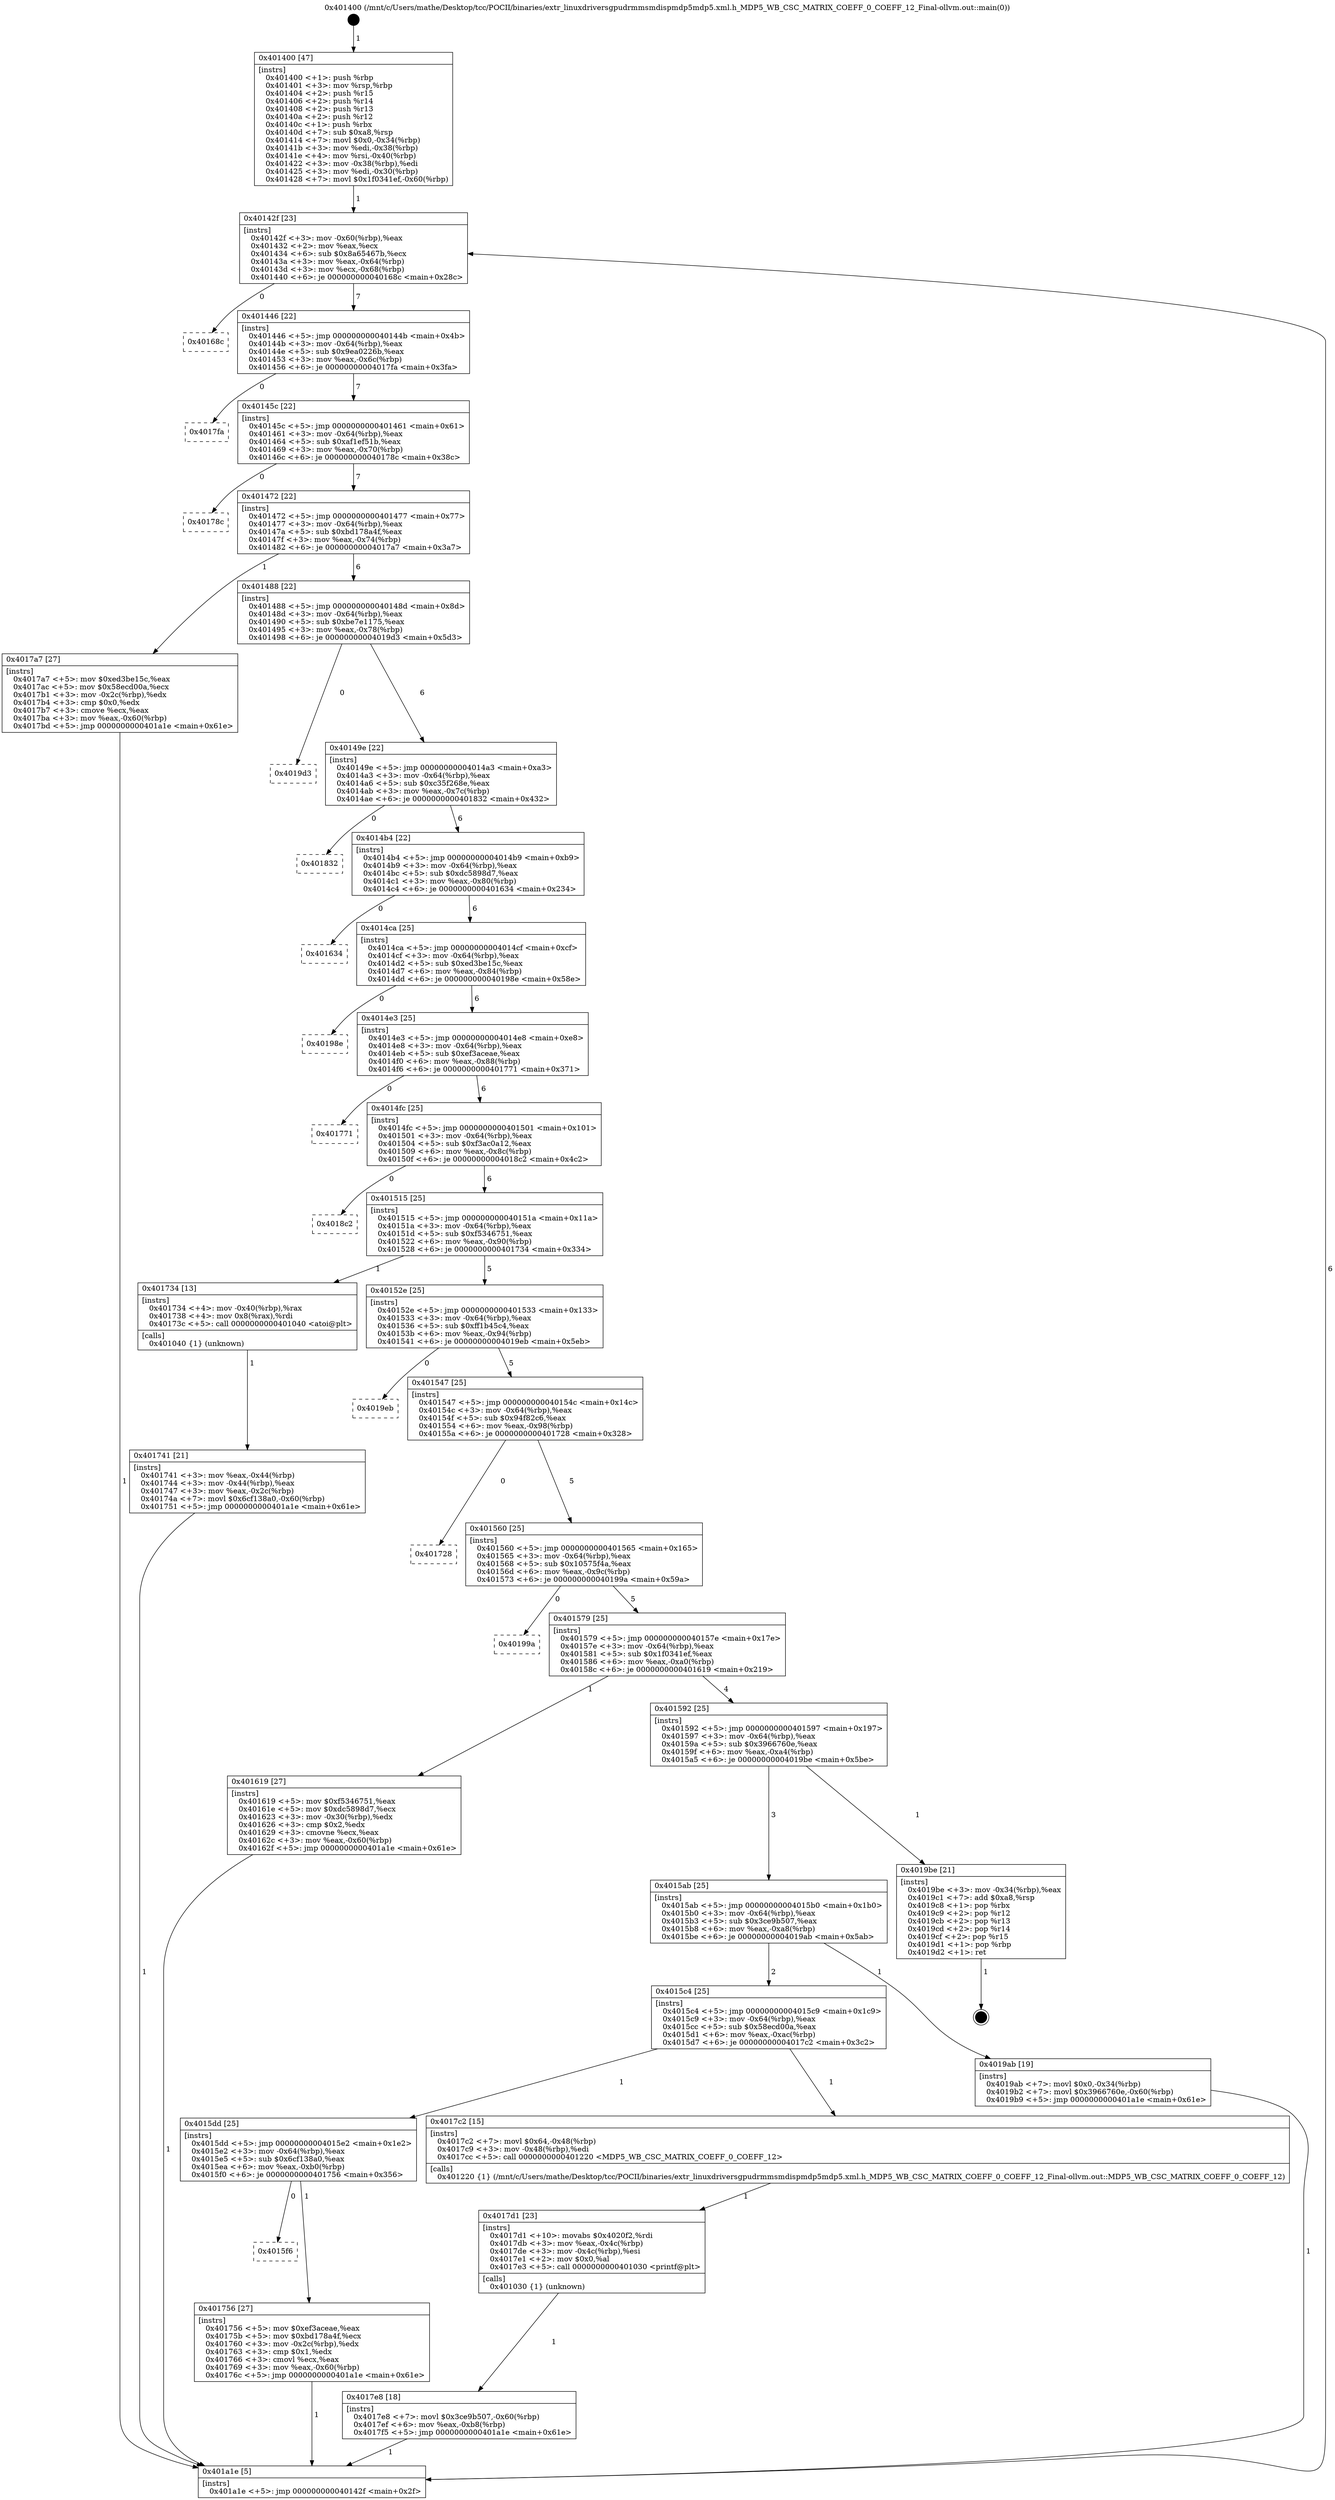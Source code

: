 digraph "0x401400" {
  label = "0x401400 (/mnt/c/Users/mathe/Desktop/tcc/POCII/binaries/extr_linuxdriversgpudrmmsmdispmdp5mdp5.xml.h_MDP5_WB_CSC_MATRIX_COEFF_0_COEFF_12_Final-ollvm.out::main(0))"
  labelloc = "t"
  node[shape=record]

  Entry [label="",width=0.3,height=0.3,shape=circle,fillcolor=black,style=filled]
  "0x40142f" [label="{
     0x40142f [23]\l
     | [instrs]\l
     &nbsp;&nbsp;0x40142f \<+3\>: mov -0x60(%rbp),%eax\l
     &nbsp;&nbsp;0x401432 \<+2\>: mov %eax,%ecx\l
     &nbsp;&nbsp;0x401434 \<+6\>: sub $0x8a65467b,%ecx\l
     &nbsp;&nbsp;0x40143a \<+3\>: mov %eax,-0x64(%rbp)\l
     &nbsp;&nbsp;0x40143d \<+3\>: mov %ecx,-0x68(%rbp)\l
     &nbsp;&nbsp;0x401440 \<+6\>: je 000000000040168c \<main+0x28c\>\l
  }"]
  "0x40168c" [label="{
     0x40168c\l
  }", style=dashed]
  "0x401446" [label="{
     0x401446 [22]\l
     | [instrs]\l
     &nbsp;&nbsp;0x401446 \<+5\>: jmp 000000000040144b \<main+0x4b\>\l
     &nbsp;&nbsp;0x40144b \<+3\>: mov -0x64(%rbp),%eax\l
     &nbsp;&nbsp;0x40144e \<+5\>: sub $0x9ea0226b,%eax\l
     &nbsp;&nbsp;0x401453 \<+3\>: mov %eax,-0x6c(%rbp)\l
     &nbsp;&nbsp;0x401456 \<+6\>: je 00000000004017fa \<main+0x3fa\>\l
  }"]
  Exit [label="",width=0.3,height=0.3,shape=circle,fillcolor=black,style=filled,peripheries=2]
  "0x4017fa" [label="{
     0x4017fa\l
  }", style=dashed]
  "0x40145c" [label="{
     0x40145c [22]\l
     | [instrs]\l
     &nbsp;&nbsp;0x40145c \<+5\>: jmp 0000000000401461 \<main+0x61\>\l
     &nbsp;&nbsp;0x401461 \<+3\>: mov -0x64(%rbp),%eax\l
     &nbsp;&nbsp;0x401464 \<+5\>: sub $0xaf1ef51b,%eax\l
     &nbsp;&nbsp;0x401469 \<+3\>: mov %eax,-0x70(%rbp)\l
     &nbsp;&nbsp;0x40146c \<+6\>: je 000000000040178c \<main+0x38c\>\l
  }"]
  "0x4017e8" [label="{
     0x4017e8 [18]\l
     | [instrs]\l
     &nbsp;&nbsp;0x4017e8 \<+7\>: movl $0x3ce9b507,-0x60(%rbp)\l
     &nbsp;&nbsp;0x4017ef \<+6\>: mov %eax,-0xb8(%rbp)\l
     &nbsp;&nbsp;0x4017f5 \<+5\>: jmp 0000000000401a1e \<main+0x61e\>\l
  }"]
  "0x40178c" [label="{
     0x40178c\l
  }", style=dashed]
  "0x401472" [label="{
     0x401472 [22]\l
     | [instrs]\l
     &nbsp;&nbsp;0x401472 \<+5\>: jmp 0000000000401477 \<main+0x77\>\l
     &nbsp;&nbsp;0x401477 \<+3\>: mov -0x64(%rbp),%eax\l
     &nbsp;&nbsp;0x40147a \<+5\>: sub $0xbd178a4f,%eax\l
     &nbsp;&nbsp;0x40147f \<+3\>: mov %eax,-0x74(%rbp)\l
     &nbsp;&nbsp;0x401482 \<+6\>: je 00000000004017a7 \<main+0x3a7\>\l
  }"]
  "0x4017d1" [label="{
     0x4017d1 [23]\l
     | [instrs]\l
     &nbsp;&nbsp;0x4017d1 \<+10\>: movabs $0x4020f2,%rdi\l
     &nbsp;&nbsp;0x4017db \<+3\>: mov %eax,-0x4c(%rbp)\l
     &nbsp;&nbsp;0x4017de \<+3\>: mov -0x4c(%rbp),%esi\l
     &nbsp;&nbsp;0x4017e1 \<+2\>: mov $0x0,%al\l
     &nbsp;&nbsp;0x4017e3 \<+5\>: call 0000000000401030 \<printf@plt\>\l
     | [calls]\l
     &nbsp;&nbsp;0x401030 \{1\} (unknown)\l
  }"]
  "0x4017a7" [label="{
     0x4017a7 [27]\l
     | [instrs]\l
     &nbsp;&nbsp;0x4017a7 \<+5\>: mov $0xed3be15c,%eax\l
     &nbsp;&nbsp;0x4017ac \<+5\>: mov $0x58ecd00a,%ecx\l
     &nbsp;&nbsp;0x4017b1 \<+3\>: mov -0x2c(%rbp),%edx\l
     &nbsp;&nbsp;0x4017b4 \<+3\>: cmp $0x0,%edx\l
     &nbsp;&nbsp;0x4017b7 \<+3\>: cmove %ecx,%eax\l
     &nbsp;&nbsp;0x4017ba \<+3\>: mov %eax,-0x60(%rbp)\l
     &nbsp;&nbsp;0x4017bd \<+5\>: jmp 0000000000401a1e \<main+0x61e\>\l
  }"]
  "0x401488" [label="{
     0x401488 [22]\l
     | [instrs]\l
     &nbsp;&nbsp;0x401488 \<+5\>: jmp 000000000040148d \<main+0x8d\>\l
     &nbsp;&nbsp;0x40148d \<+3\>: mov -0x64(%rbp),%eax\l
     &nbsp;&nbsp;0x401490 \<+5\>: sub $0xbe7e1175,%eax\l
     &nbsp;&nbsp;0x401495 \<+3\>: mov %eax,-0x78(%rbp)\l
     &nbsp;&nbsp;0x401498 \<+6\>: je 00000000004019d3 \<main+0x5d3\>\l
  }"]
  "0x4015f6" [label="{
     0x4015f6\l
  }", style=dashed]
  "0x4019d3" [label="{
     0x4019d3\l
  }", style=dashed]
  "0x40149e" [label="{
     0x40149e [22]\l
     | [instrs]\l
     &nbsp;&nbsp;0x40149e \<+5\>: jmp 00000000004014a3 \<main+0xa3\>\l
     &nbsp;&nbsp;0x4014a3 \<+3\>: mov -0x64(%rbp),%eax\l
     &nbsp;&nbsp;0x4014a6 \<+5\>: sub $0xc35f268e,%eax\l
     &nbsp;&nbsp;0x4014ab \<+3\>: mov %eax,-0x7c(%rbp)\l
     &nbsp;&nbsp;0x4014ae \<+6\>: je 0000000000401832 \<main+0x432\>\l
  }"]
  "0x401756" [label="{
     0x401756 [27]\l
     | [instrs]\l
     &nbsp;&nbsp;0x401756 \<+5\>: mov $0xef3aceae,%eax\l
     &nbsp;&nbsp;0x40175b \<+5\>: mov $0xbd178a4f,%ecx\l
     &nbsp;&nbsp;0x401760 \<+3\>: mov -0x2c(%rbp),%edx\l
     &nbsp;&nbsp;0x401763 \<+3\>: cmp $0x1,%edx\l
     &nbsp;&nbsp;0x401766 \<+3\>: cmovl %ecx,%eax\l
     &nbsp;&nbsp;0x401769 \<+3\>: mov %eax,-0x60(%rbp)\l
     &nbsp;&nbsp;0x40176c \<+5\>: jmp 0000000000401a1e \<main+0x61e\>\l
  }"]
  "0x401832" [label="{
     0x401832\l
  }", style=dashed]
  "0x4014b4" [label="{
     0x4014b4 [22]\l
     | [instrs]\l
     &nbsp;&nbsp;0x4014b4 \<+5\>: jmp 00000000004014b9 \<main+0xb9\>\l
     &nbsp;&nbsp;0x4014b9 \<+3\>: mov -0x64(%rbp),%eax\l
     &nbsp;&nbsp;0x4014bc \<+5\>: sub $0xdc5898d7,%eax\l
     &nbsp;&nbsp;0x4014c1 \<+3\>: mov %eax,-0x80(%rbp)\l
     &nbsp;&nbsp;0x4014c4 \<+6\>: je 0000000000401634 \<main+0x234\>\l
  }"]
  "0x4015dd" [label="{
     0x4015dd [25]\l
     | [instrs]\l
     &nbsp;&nbsp;0x4015dd \<+5\>: jmp 00000000004015e2 \<main+0x1e2\>\l
     &nbsp;&nbsp;0x4015e2 \<+3\>: mov -0x64(%rbp),%eax\l
     &nbsp;&nbsp;0x4015e5 \<+5\>: sub $0x6cf138a0,%eax\l
     &nbsp;&nbsp;0x4015ea \<+6\>: mov %eax,-0xb0(%rbp)\l
     &nbsp;&nbsp;0x4015f0 \<+6\>: je 0000000000401756 \<main+0x356\>\l
  }"]
  "0x401634" [label="{
     0x401634\l
  }", style=dashed]
  "0x4014ca" [label="{
     0x4014ca [25]\l
     | [instrs]\l
     &nbsp;&nbsp;0x4014ca \<+5\>: jmp 00000000004014cf \<main+0xcf\>\l
     &nbsp;&nbsp;0x4014cf \<+3\>: mov -0x64(%rbp),%eax\l
     &nbsp;&nbsp;0x4014d2 \<+5\>: sub $0xed3be15c,%eax\l
     &nbsp;&nbsp;0x4014d7 \<+6\>: mov %eax,-0x84(%rbp)\l
     &nbsp;&nbsp;0x4014dd \<+6\>: je 000000000040198e \<main+0x58e\>\l
  }"]
  "0x4017c2" [label="{
     0x4017c2 [15]\l
     | [instrs]\l
     &nbsp;&nbsp;0x4017c2 \<+7\>: movl $0x64,-0x48(%rbp)\l
     &nbsp;&nbsp;0x4017c9 \<+3\>: mov -0x48(%rbp),%edi\l
     &nbsp;&nbsp;0x4017cc \<+5\>: call 0000000000401220 \<MDP5_WB_CSC_MATRIX_COEFF_0_COEFF_12\>\l
     | [calls]\l
     &nbsp;&nbsp;0x401220 \{1\} (/mnt/c/Users/mathe/Desktop/tcc/POCII/binaries/extr_linuxdriversgpudrmmsmdispmdp5mdp5.xml.h_MDP5_WB_CSC_MATRIX_COEFF_0_COEFF_12_Final-ollvm.out::MDP5_WB_CSC_MATRIX_COEFF_0_COEFF_12)\l
  }"]
  "0x40198e" [label="{
     0x40198e\l
  }", style=dashed]
  "0x4014e3" [label="{
     0x4014e3 [25]\l
     | [instrs]\l
     &nbsp;&nbsp;0x4014e3 \<+5\>: jmp 00000000004014e8 \<main+0xe8\>\l
     &nbsp;&nbsp;0x4014e8 \<+3\>: mov -0x64(%rbp),%eax\l
     &nbsp;&nbsp;0x4014eb \<+5\>: sub $0xef3aceae,%eax\l
     &nbsp;&nbsp;0x4014f0 \<+6\>: mov %eax,-0x88(%rbp)\l
     &nbsp;&nbsp;0x4014f6 \<+6\>: je 0000000000401771 \<main+0x371\>\l
  }"]
  "0x4015c4" [label="{
     0x4015c4 [25]\l
     | [instrs]\l
     &nbsp;&nbsp;0x4015c4 \<+5\>: jmp 00000000004015c9 \<main+0x1c9\>\l
     &nbsp;&nbsp;0x4015c9 \<+3\>: mov -0x64(%rbp),%eax\l
     &nbsp;&nbsp;0x4015cc \<+5\>: sub $0x58ecd00a,%eax\l
     &nbsp;&nbsp;0x4015d1 \<+6\>: mov %eax,-0xac(%rbp)\l
     &nbsp;&nbsp;0x4015d7 \<+6\>: je 00000000004017c2 \<main+0x3c2\>\l
  }"]
  "0x401771" [label="{
     0x401771\l
  }", style=dashed]
  "0x4014fc" [label="{
     0x4014fc [25]\l
     | [instrs]\l
     &nbsp;&nbsp;0x4014fc \<+5\>: jmp 0000000000401501 \<main+0x101\>\l
     &nbsp;&nbsp;0x401501 \<+3\>: mov -0x64(%rbp),%eax\l
     &nbsp;&nbsp;0x401504 \<+5\>: sub $0xf3ac0a12,%eax\l
     &nbsp;&nbsp;0x401509 \<+6\>: mov %eax,-0x8c(%rbp)\l
     &nbsp;&nbsp;0x40150f \<+6\>: je 00000000004018c2 \<main+0x4c2\>\l
  }"]
  "0x4019ab" [label="{
     0x4019ab [19]\l
     | [instrs]\l
     &nbsp;&nbsp;0x4019ab \<+7\>: movl $0x0,-0x34(%rbp)\l
     &nbsp;&nbsp;0x4019b2 \<+7\>: movl $0x3966760e,-0x60(%rbp)\l
     &nbsp;&nbsp;0x4019b9 \<+5\>: jmp 0000000000401a1e \<main+0x61e\>\l
  }"]
  "0x4018c2" [label="{
     0x4018c2\l
  }", style=dashed]
  "0x401515" [label="{
     0x401515 [25]\l
     | [instrs]\l
     &nbsp;&nbsp;0x401515 \<+5\>: jmp 000000000040151a \<main+0x11a\>\l
     &nbsp;&nbsp;0x40151a \<+3\>: mov -0x64(%rbp),%eax\l
     &nbsp;&nbsp;0x40151d \<+5\>: sub $0xf5346751,%eax\l
     &nbsp;&nbsp;0x401522 \<+6\>: mov %eax,-0x90(%rbp)\l
     &nbsp;&nbsp;0x401528 \<+6\>: je 0000000000401734 \<main+0x334\>\l
  }"]
  "0x4015ab" [label="{
     0x4015ab [25]\l
     | [instrs]\l
     &nbsp;&nbsp;0x4015ab \<+5\>: jmp 00000000004015b0 \<main+0x1b0\>\l
     &nbsp;&nbsp;0x4015b0 \<+3\>: mov -0x64(%rbp),%eax\l
     &nbsp;&nbsp;0x4015b3 \<+5\>: sub $0x3ce9b507,%eax\l
     &nbsp;&nbsp;0x4015b8 \<+6\>: mov %eax,-0xa8(%rbp)\l
     &nbsp;&nbsp;0x4015be \<+6\>: je 00000000004019ab \<main+0x5ab\>\l
  }"]
  "0x401734" [label="{
     0x401734 [13]\l
     | [instrs]\l
     &nbsp;&nbsp;0x401734 \<+4\>: mov -0x40(%rbp),%rax\l
     &nbsp;&nbsp;0x401738 \<+4\>: mov 0x8(%rax),%rdi\l
     &nbsp;&nbsp;0x40173c \<+5\>: call 0000000000401040 \<atoi@plt\>\l
     | [calls]\l
     &nbsp;&nbsp;0x401040 \{1\} (unknown)\l
  }"]
  "0x40152e" [label="{
     0x40152e [25]\l
     | [instrs]\l
     &nbsp;&nbsp;0x40152e \<+5\>: jmp 0000000000401533 \<main+0x133\>\l
     &nbsp;&nbsp;0x401533 \<+3\>: mov -0x64(%rbp),%eax\l
     &nbsp;&nbsp;0x401536 \<+5\>: sub $0xff1b45c4,%eax\l
     &nbsp;&nbsp;0x40153b \<+6\>: mov %eax,-0x94(%rbp)\l
     &nbsp;&nbsp;0x401541 \<+6\>: je 00000000004019eb \<main+0x5eb\>\l
  }"]
  "0x4019be" [label="{
     0x4019be [21]\l
     | [instrs]\l
     &nbsp;&nbsp;0x4019be \<+3\>: mov -0x34(%rbp),%eax\l
     &nbsp;&nbsp;0x4019c1 \<+7\>: add $0xa8,%rsp\l
     &nbsp;&nbsp;0x4019c8 \<+1\>: pop %rbx\l
     &nbsp;&nbsp;0x4019c9 \<+2\>: pop %r12\l
     &nbsp;&nbsp;0x4019cb \<+2\>: pop %r13\l
     &nbsp;&nbsp;0x4019cd \<+2\>: pop %r14\l
     &nbsp;&nbsp;0x4019cf \<+2\>: pop %r15\l
     &nbsp;&nbsp;0x4019d1 \<+1\>: pop %rbp\l
     &nbsp;&nbsp;0x4019d2 \<+1\>: ret\l
  }"]
  "0x4019eb" [label="{
     0x4019eb\l
  }", style=dashed]
  "0x401547" [label="{
     0x401547 [25]\l
     | [instrs]\l
     &nbsp;&nbsp;0x401547 \<+5\>: jmp 000000000040154c \<main+0x14c\>\l
     &nbsp;&nbsp;0x40154c \<+3\>: mov -0x64(%rbp),%eax\l
     &nbsp;&nbsp;0x40154f \<+5\>: sub $0x94f82c6,%eax\l
     &nbsp;&nbsp;0x401554 \<+6\>: mov %eax,-0x98(%rbp)\l
     &nbsp;&nbsp;0x40155a \<+6\>: je 0000000000401728 \<main+0x328\>\l
  }"]
  "0x401741" [label="{
     0x401741 [21]\l
     | [instrs]\l
     &nbsp;&nbsp;0x401741 \<+3\>: mov %eax,-0x44(%rbp)\l
     &nbsp;&nbsp;0x401744 \<+3\>: mov -0x44(%rbp),%eax\l
     &nbsp;&nbsp;0x401747 \<+3\>: mov %eax,-0x2c(%rbp)\l
     &nbsp;&nbsp;0x40174a \<+7\>: movl $0x6cf138a0,-0x60(%rbp)\l
     &nbsp;&nbsp;0x401751 \<+5\>: jmp 0000000000401a1e \<main+0x61e\>\l
  }"]
  "0x401728" [label="{
     0x401728\l
  }", style=dashed]
  "0x401560" [label="{
     0x401560 [25]\l
     | [instrs]\l
     &nbsp;&nbsp;0x401560 \<+5\>: jmp 0000000000401565 \<main+0x165\>\l
     &nbsp;&nbsp;0x401565 \<+3\>: mov -0x64(%rbp),%eax\l
     &nbsp;&nbsp;0x401568 \<+5\>: sub $0x10575f4a,%eax\l
     &nbsp;&nbsp;0x40156d \<+6\>: mov %eax,-0x9c(%rbp)\l
     &nbsp;&nbsp;0x401573 \<+6\>: je 000000000040199a \<main+0x59a\>\l
  }"]
  "0x401400" [label="{
     0x401400 [47]\l
     | [instrs]\l
     &nbsp;&nbsp;0x401400 \<+1\>: push %rbp\l
     &nbsp;&nbsp;0x401401 \<+3\>: mov %rsp,%rbp\l
     &nbsp;&nbsp;0x401404 \<+2\>: push %r15\l
     &nbsp;&nbsp;0x401406 \<+2\>: push %r14\l
     &nbsp;&nbsp;0x401408 \<+2\>: push %r13\l
     &nbsp;&nbsp;0x40140a \<+2\>: push %r12\l
     &nbsp;&nbsp;0x40140c \<+1\>: push %rbx\l
     &nbsp;&nbsp;0x40140d \<+7\>: sub $0xa8,%rsp\l
     &nbsp;&nbsp;0x401414 \<+7\>: movl $0x0,-0x34(%rbp)\l
     &nbsp;&nbsp;0x40141b \<+3\>: mov %edi,-0x38(%rbp)\l
     &nbsp;&nbsp;0x40141e \<+4\>: mov %rsi,-0x40(%rbp)\l
     &nbsp;&nbsp;0x401422 \<+3\>: mov -0x38(%rbp),%edi\l
     &nbsp;&nbsp;0x401425 \<+3\>: mov %edi,-0x30(%rbp)\l
     &nbsp;&nbsp;0x401428 \<+7\>: movl $0x1f0341ef,-0x60(%rbp)\l
  }"]
  "0x40199a" [label="{
     0x40199a\l
  }", style=dashed]
  "0x401579" [label="{
     0x401579 [25]\l
     | [instrs]\l
     &nbsp;&nbsp;0x401579 \<+5\>: jmp 000000000040157e \<main+0x17e\>\l
     &nbsp;&nbsp;0x40157e \<+3\>: mov -0x64(%rbp),%eax\l
     &nbsp;&nbsp;0x401581 \<+5\>: sub $0x1f0341ef,%eax\l
     &nbsp;&nbsp;0x401586 \<+6\>: mov %eax,-0xa0(%rbp)\l
     &nbsp;&nbsp;0x40158c \<+6\>: je 0000000000401619 \<main+0x219\>\l
  }"]
  "0x401a1e" [label="{
     0x401a1e [5]\l
     | [instrs]\l
     &nbsp;&nbsp;0x401a1e \<+5\>: jmp 000000000040142f \<main+0x2f\>\l
  }"]
  "0x401619" [label="{
     0x401619 [27]\l
     | [instrs]\l
     &nbsp;&nbsp;0x401619 \<+5\>: mov $0xf5346751,%eax\l
     &nbsp;&nbsp;0x40161e \<+5\>: mov $0xdc5898d7,%ecx\l
     &nbsp;&nbsp;0x401623 \<+3\>: mov -0x30(%rbp),%edx\l
     &nbsp;&nbsp;0x401626 \<+3\>: cmp $0x2,%edx\l
     &nbsp;&nbsp;0x401629 \<+3\>: cmovne %ecx,%eax\l
     &nbsp;&nbsp;0x40162c \<+3\>: mov %eax,-0x60(%rbp)\l
     &nbsp;&nbsp;0x40162f \<+5\>: jmp 0000000000401a1e \<main+0x61e\>\l
  }"]
  "0x401592" [label="{
     0x401592 [25]\l
     | [instrs]\l
     &nbsp;&nbsp;0x401592 \<+5\>: jmp 0000000000401597 \<main+0x197\>\l
     &nbsp;&nbsp;0x401597 \<+3\>: mov -0x64(%rbp),%eax\l
     &nbsp;&nbsp;0x40159a \<+5\>: sub $0x3966760e,%eax\l
     &nbsp;&nbsp;0x40159f \<+6\>: mov %eax,-0xa4(%rbp)\l
     &nbsp;&nbsp;0x4015a5 \<+6\>: je 00000000004019be \<main+0x5be\>\l
  }"]
  Entry -> "0x401400" [label=" 1"]
  "0x40142f" -> "0x40168c" [label=" 0"]
  "0x40142f" -> "0x401446" [label=" 7"]
  "0x4019be" -> Exit [label=" 1"]
  "0x401446" -> "0x4017fa" [label=" 0"]
  "0x401446" -> "0x40145c" [label=" 7"]
  "0x4019ab" -> "0x401a1e" [label=" 1"]
  "0x40145c" -> "0x40178c" [label=" 0"]
  "0x40145c" -> "0x401472" [label=" 7"]
  "0x4017e8" -> "0x401a1e" [label=" 1"]
  "0x401472" -> "0x4017a7" [label=" 1"]
  "0x401472" -> "0x401488" [label=" 6"]
  "0x4017d1" -> "0x4017e8" [label=" 1"]
  "0x401488" -> "0x4019d3" [label=" 0"]
  "0x401488" -> "0x40149e" [label=" 6"]
  "0x4017c2" -> "0x4017d1" [label=" 1"]
  "0x40149e" -> "0x401832" [label=" 0"]
  "0x40149e" -> "0x4014b4" [label=" 6"]
  "0x4017a7" -> "0x401a1e" [label=" 1"]
  "0x4014b4" -> "0x401634" [label=" 0"]
  "0x4014b4" -> "0x4014ca" [label=" 6"]
  "0x4015dd" -> "0x4015f6" [label=" 0"]
  "0x4014ca" -> "0x40198e" [label=" 0"]
  "0x4014ca" -> "0x4014e3" [label=" 6"]
  "0x4015dd" -> "0x401756" [label=" 1"]
  "0x4014e3" -> "0x401771" [label=" 0"]
  "0x4014e3" -> "0x4014fc" [label=" 6"]
  "0x4015c4" -> "0x4015dd" [label=" 1"]
  "0x4014fc" -> "0x4018c2" [label=" 0"]
  "0x4014fc" -> "0x401515" [label=" 6"]
  "0x4015c4" -> "0x4017c2" [label=" 1"]
  "0x401515" -> "0x401734" [label=" 1"]
  "0x401515" -> "0x40152e" [label=" 5"]
  "0x4015ab" -> "0x4015c4" [label=" 2"]
  "0x40152e" -> "0x4019eb" [label=" 0"]
  "0x40152e" -> "0x401547" [label=" 5"]
  "0x4015ab" -> "0x4019ab" [label=" 1"]
  "0x401547" -> "0x401728" [label=" 0"]
  "0x401547" -> "0x401560" [label=" 5"]
  "0x401592" -> "0x4015ab" [label=" 3"]
  "0x401560" -> "0x40199a" [label=" 0"]
  "0x401560" -> "0x401579" [label=" 5"]
  "0x401592" -> "0x4019be" [label=" 1"]
  "0x401579" -> "0x401619" [label=" 1"]
  "0x401579" -> "0x401592" [label=" 4"]
  "0x401619" -> "0x401a1e" [label=" 1"]
  "0x401400" -> "0x40142f" [label=" 1"]
  "0x401a1e" -> "0x40142f" [label=" 6"]
  "0x401734" -> "0x401741" [label=" 1"]
  "0x401741" -> "0x401a1e" [label=" 1"]
  "0x401756" -> "0x401a1e" [label=" 1"]
}
